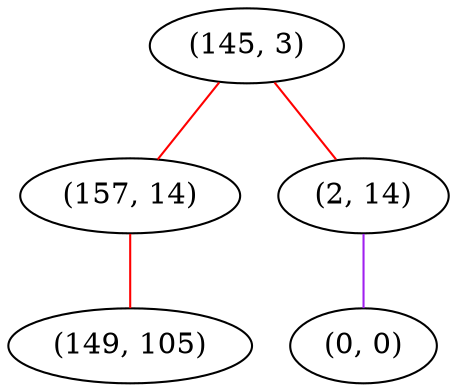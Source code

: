graph "" {
"(145, 3)";
"(157, 14)";
"(2, 14)";
"(0, 0)";
"(149, 105)";
"(145, 3)" -- "(157, 14)"  [color=red, key=0, weight=1];
"(145, 3)" -- "(2, 14)"  [color=red, key=0, weight=1];
"(157, 14)" -- "(149, 105)"  [color=red, key=0, weight=1];
"(2, 14)" -- "(0, 0)"  [color=purple, key=0, weight=4];
}
